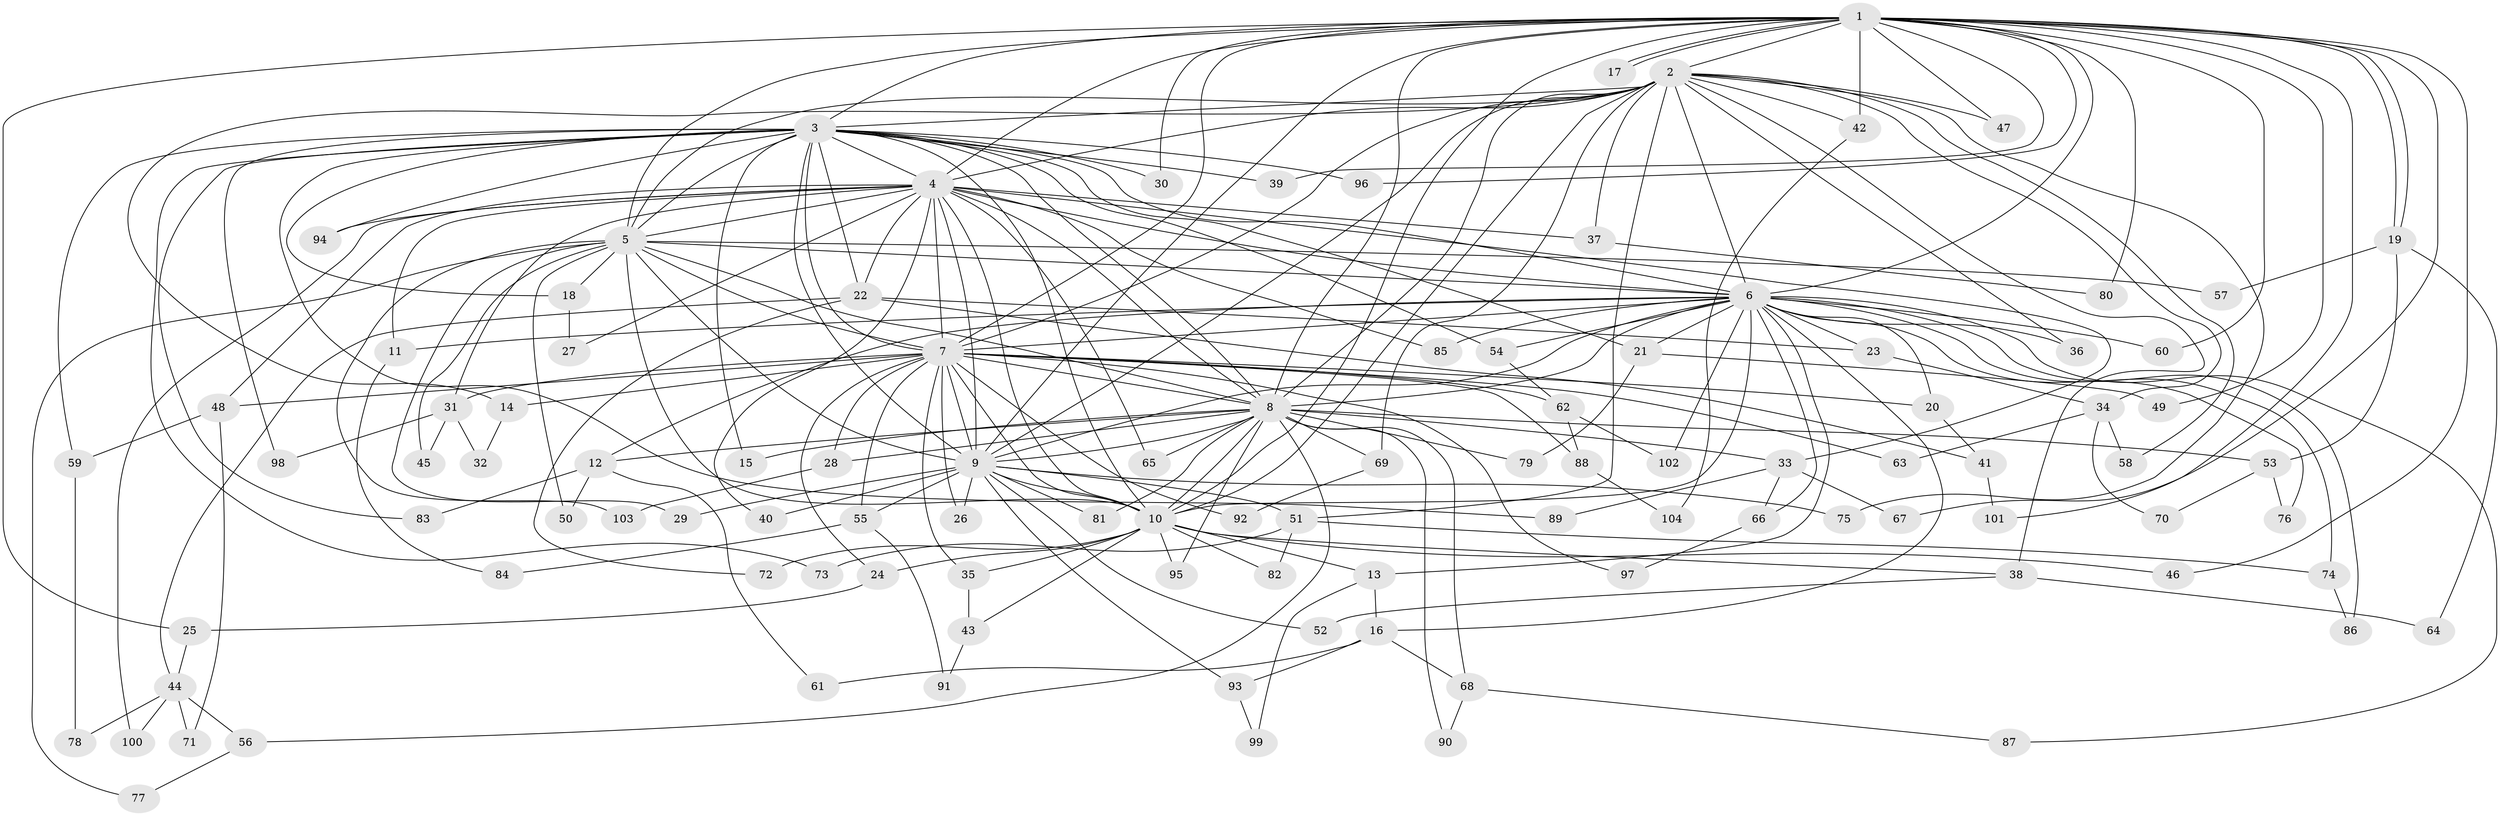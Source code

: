 // coarse degree distribution, {22: 0.013333333333333334, 19: 0.02666666666666667, 20: 0.013333333333333334, 31: 0.013333333333333334, 21: 0.013333333333333334, 24: 0.013333333333333334, 15: 0.013333333333333334, 3: 0.22666666666666666, 5: 0.06666666666666667, 4: 0.08, 2: 0.4533333333333333, 6: 0.05333333333333334, 1: 0.013333333333333334}
// Generated by graph-tools (version 1.1) at 2025/51/02/27/25 19:51:42]
// undirected, 104 vertices, 233 edges
graph export_dot {
graph [start="1"]
  node [color=gray90,style=filled];
  1;
  2;
  3;
  4;
  5;
  6;
  7;
  8;
  9;
  10;
  11;
  12;
  13;
  14;
  15;
  16;
  17;
  18;
  19;
  20;
  21;
  22;
  23;
  24;
  25;
  26;
  27;
  28;
  29;
  30;
  31;
  32;
  33;
  34;
  35;
  36;
  37;
  38;
  39;
  40;
  41;
  42;
  43;
  44;
  45;
  46;
  47;
  48;
  49;
  50;
  51;
  52;
  53;
  54;
  55;
  56;
  57;
  58;
  59;
  60;
  61;
  62;
  63;
  64;
  65;
  66;
  67;
  68;
  69;
  70;
  71;
  72;
  73;
  74;
  75;
  76;
  77;
  78;
  79;
  80;
  81;
  82;
  83;
  84;
  85;
  86;
  87;
  88;
  89;
  90;
  91;
  92;
  93;
  94;
  95;
  96;
  97;
  98;
  99;
  100;
  101;
  102;
  103;
  104;
  1 -- 2;
  1 -- 3;
  1 -- 4;
  1 -- 5;
  1 -- 6;
  1 -- 7;
  1 -- 8;
  1 -- 9;
  1 -- 10;
  1 -- 17;
  1 -- 17;
  1 -- 19;
  1 -- 19;
  1 -- 25;
  1 -- 30;
  1 -- 39;
  1 -- 42;
  1 -- 46;
  1 -- 47;
  1 -- 49;
  1 -- 60;
  1 -- 67;
  1 -- 80;
  1 -- 96;
  1 -- 101;
  2 -- 3;
  2 -- 4;
  2 -- 5;
  2 -- 6;
  2 -- 7;
  2 -- 8;
  2 -- 9;
  2 -- 10;
  2 -- 14;
  2 -- 34;
  2 -- 36;
  2 -- 37;
  2 -- 38;
  2 -- 42;
  2 -- 47;
  2 -- 51;
  2 -- 58;
  2 -- 69;
  2 -- 75;
  3 -- 4;
  3 -- 5;
  3 -- 6;
  3 -- 7;
  3 -- 8;
  3 -- 9;
  3 -- 10;
  3 -- 15;
  3 -- 18;
  3 -- 21;
  3 -- 22;
  3 -- 30;
  3 -- 39;
  3 -- 54;
  3 -- 59;
  3 -- 73;
  3 -- 83;
  3 -- 89;
  3 -- 94;
  3 -- 96;
  3 -- 98;
  4 -- 5;
  4 -- 6;
  4 -- 7;
  4 -- 8;
  4 -- 9;
  4 -- 10;
  4 -- 11;
  4 -- 22;
  4 -- 27;
  4 -- 31;
  4 -- 33;
  4 -- 37;
  4 -- 40;
  4 -- 48;
  4 -- 65;
  4 -- 85;
  4 -- 94;
  4 -- 100;
  5 -- 6;
  5 -- 7;
  5 -- 8;
  5 -- 9;
  5 -- 10;
  5 -- 18;
  5 -- 29;
  5 -- 45;
  5 -- 50;
  5 -- 57;
  5 -- 77;
  5 -- 103;
  6 -- 7;
  6 -- 8;
  6 -- 9;
  6 -- 10;
  6 -- 11;
  6 -- 12;
  6 -- 13;
  6 -- 16;
  6 -- 20;
  6 -- 21;
  6 -- 23;
  6 -- 36;
  6 -- 54;
  6 -- 60;
  6 -- 66;
  6 -- 74;
  6 -- 76;
  6 -- 85;
  6 -- 86;
  6 -- 87;
  6 -- 102;
  7 -- 8;
  7 -- 9;
  7 -- 10;
  7 -- 14;
  7 -- 20;
  7 -- 24;
  7 -- 26;
  7 -- 28;
  7 -- 31;
  7 -- 35;
  7 -- 48;
  7 -- 55;
  7 -- 62;
  7 -- 63;
  7 -- 88;
  7 -- 92;
  7 -- 97;
  8 -- 9;
  8 -- 10;
  8 -- 12;
  8 -- 15;
  8 -- 28;
  8 -- 33;
  8 -- 53;
  8 -- 56;
  8 -- 65;
  8 -- 68;
  8 -- 69;
  8 -- 79;
  8 -- 81;
  8 -- 90;
  8 -- 95;
  9 -- 10;
  9 -- 26;
  9 -- 29;
  9 -- 40;
  9 -- 51;
  9 -- 52;
  9 -- 55;
  9 -- 75;
  9 -- 81;
  9 -- 93;
  10 -- 13;
  10 -- 24;
  10 -- 35;
  10 -- 38;
  10 -- 43;
  10 -- 46;
  10 -- 72;
  10 -- 82;
  10 -- 95;
  11 -- 84;
  12 -- 50;
  12 -- 61;
  12 -- 83;
  13 -- 16;
  13 -- 99;
  14 -- 32;
  16 -- 61;
  16 -- 68;
  16 -- 93;
  18 -- 27;
  19 -- 53;
  19 -- 57;
  19 -- 64;
  20 -- 41;
  21 -- 49;
  21 -- 79;
  22 -- 23;
  22 -- 41;
  22 -- 44;
  22 -- 72;
  23 -- 34;
  24 -- 25;
  25 -- 44;
  28 -- 103;
  31 -- 32;
  31 -- 45;
  31 -- 98;
  33 -- 66;
  33 -- 67;
  33 -- 89;
  34 -- 58;
  34 -- 63;
  34 -- 70;
  35 -- 43;
  37 -- 80;
  38 -- 52;
  38 -- 64;
  41 -- 101;
  42 -- 104;
  43 -- 91;
  44 -- 56;
  44 -- 71;
  44 -- 78;
  44 -- 100;
  48 -- 59;
  48 -- 71;
  51 -- 73;
  51 -- 74;
  51 -- 82;
  53 -- 70;
  53 -- 76;
  54 -- 62;
  55 -- 84;
  55 -- 91;
  56 -- 77;
  59 -- 78;
  62 -- 88;
  62 -- 102;
  66 -- 97;
  68 -- 87;
  68 -- 90;
  69 -- 92;
  74 -- 86;
  88 -- 104;
  93 -- 99;
}
